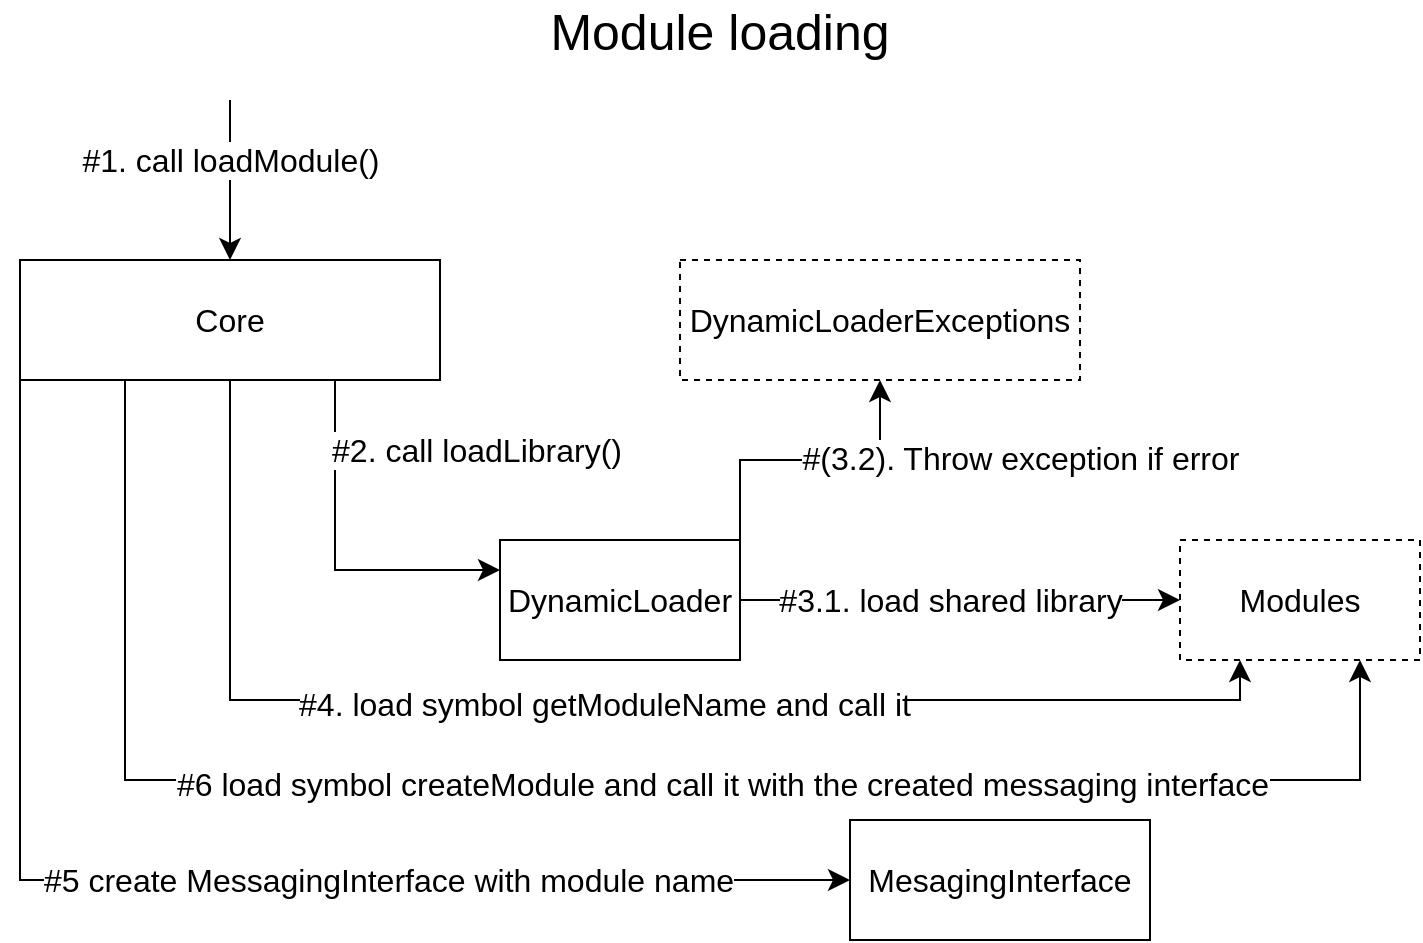 <mxfile version="21.2.8" type="device">
  <diagram name="Page-1" id="DAcCVkVSCarlToQI3W5U">
    <mxGraphModel dx="3612" dy="2487" grid="1" gridSize="10" guides="1" tooltips="1" connect="1" arrows="1" fold="1" page="1" pageScale="1" pageWidth="850" pageHeight="1100" math="0" shadow="0">
      <root>
        <mxCell id="0" />
        <mxCell id="1" parent="0" />
        <mxCell id="VCBpYkGPp8_udlW-rfxa-15" style="edgeStyle=orthogonalEdgeStyle;rounded=0;orthogonalLoop=1;jettySize=auto;html=1;exitX=0.5;exitY=1;exitDx=0;exitDy=0;entryX=0.25;entryY=1;entryDx=0;entryDy=0;fontSize=12;startSize=8;endSize=8;" edge="1" parent="1" source="VCBpYkGPp8_udlW-rfxa-1" target="VCBpYkGPp8_udlW-rfxa-5">
          <mxGeometry relative="1" as="geometry" />
        </mxCell>
        <mxCell id="VCBpYkGPp8_udlW-rfxa-16" value="#4. load symbol getModuleName and call it" style="edgeLabel;html=1;align=center;verticalAlign=middle;resizable=0;points=[];fontSize=16;" vertex="1" connectable="0" parent="VCBpYkGPp8_udlW-rfxa-15">
          <mxGeometry x="-0.244" y="-2" relative="1" as="geometry">
            <mxPoint x="88" as="offset" />
          </mxGeometry>
        </mxCell>
        <mxCell id="VCBpYkGPp8_udlW-rfxa-17" style="edgeStyle=orthogonalEdgeStyle;rounded=0;orthogonalLoop=1;jettySize=auto;html=1;exitX=0;exitY=1;exitDx=0;exitDy=0;entryX=0;entryY=0.5;entryDx=0;entryDy=0;fontSize=12;startSize=8;endSize=8;" edge="1" parent="1" source="VCBpYkGPp8_udlW-rfxa-1" target="VCBpYkGPp8_udlW-rfxa-4">
          <mxGeometry relative="1" as="geometry" />
        </mxCell>
        <mxCell id="VCBpYkGPp8_udlW-rfxa-19" value="#5 create MessagingInterface with module name" style="edgeLabel;html=1;align=center;verticalAlign=middle;resizable=0;points=[];fontSize=16;" vertex="1" connectable="0" parent="VCBpYkGPp8_udlW-rfxa-17">
          <mxGeometry x="-0.125" y="4" relative="1" as="geometry">
            <mxPoint x="143" y="4" as="offset" />
          </mxGeometry>
        </mxCell>
        <mxCell id="VCBpYkGPp8_udlW-rfxa-18" style="edgeStyle=orthogonalEdgeStyle;rounded=0;orthogonalLoop=1;jettySize=auto;html=1;exitX=0.25;exitY=1;exitDx=0;exitDy=0;entryX=0.75;entryY=1;entryDx=0;entryDy=0;fontSize=12;startSize=8;endSize=8;" edge="1" parent="1" source="VCBpYkGPp8_udlW-rfxa-1" target="VCBpYkGPp8_udlW-rfxa-5">
          <mxGeometry relative="1" as="geometry">
            <Array as="points">
              <mxPoint x="-1147" y="-490" />
              <mxPoint x="-530" y="-490" />
            </Array>
          </mxGeometry>
        </mxCell>
        <mxCell id="VCBpYkGPp8_udlW-rfxa-20" value="#6 load symbol createModule and call it with the created messaging interface" style="edgeLabel;html=1;align=center;verticalAlign=middle;resizable=0;points=[];fontSize=16;" vertex="1" connectable="0" parent="VCBpYkGPp8_udlW-rfxa-18">
          <mxGeometry x="-0.32" y="-2" relative="1" as="geometry">
            <mxPoint x="200" as="offset" />
          </mxGeometry>
        </mxCell>
        <mxCell id="VCBpYkGPp8_udlW-rfxa-1" value="Core" style="rounded=0;whiteSpace=wrap;html=1;fontSize=16;" vertex="1" parent="1">
          <mxGeometry x="-1200" y="-750" width="210" height="60" as="geometry" />
        </mxCell>
        <mxCell id="VCBpYkGPp8_udlW-rfxa-13" style="edgeStyle=orthogonalEdgeStyle;rounded=0;orthogonalLoop=1;jettySize=auto;html=1;exitX=1;exitY=0;exitDx=0;exitDy=0;entryX=0.5;entryY=1;entryDx=0;entryDy=0;fontSize=12;startSize=8;endSize=8;" edge="1" parent="1" source="VCBpYkGPp8_udlW-rfxa-2" target="VCBpYkGPp8_udlW-rfxa-3">
          <mxGeometry relative="1" as="geometry" />
        </mxCell>
        <mxCell id="VCBpYkGPp8_udlW-rfxa-14" value="#(3.2). Throw exception if error" style="edgeLabel;html=1;align=center;verticalAlign=middle;resizable=0;points=[];fontSize=16;" vertex="1" connectable="0" parent="VCBpYkGPp8_udlW-rfxa-13">
          <mxGeometry x="0.24" y="1" relative="1" as="geometry">
            <mxPoint x="87" as="offset" />
          </mxGeometry>
        </mxCell>
        <mxCell id="VCBpYkGPp8_udlW-rfxa-2" value="DynamicLoader" style="rounded=0;whiteSpace=wrap;html=1;fontSize=16;" vertex="1" parent="1">
          <mxGeometry x="-960" y="-610" width="120" height="60" as="geometry" />
        </mxCell>
        <mxCell id="VCBpYkGPp8_udlW-rfxa-3" value="DynamicLoaderExceptions" style="rounded=0;whiteSpace=wrap;html=1;fontSize=16;dashed=1;" vertex="1" parent="1">
          <mxGeometry x="-870" y="-750" width="200" height="60" as="geometry" />
        </mxCell>
        <mxCell id="VCBpYkGPp8_udlW-rfxa-4" value="MesagingInterface" style="rounded=0;whiteSpace=wrap;html=1;fontSize=16;" vertex="1" parent="1">
          <mxGeometry x="-785" y="-470" width="150" height="60" as="geometry" />
        </mxCell>
        <mxCell id="VCBpYkGPp8_udlW-rfxa-5" value="Modules" style="rounded=0;whiteSpace=wrap;html=1;fontSize=16;dashed=1;" vertex="1" parent="1">
          <mxGeometry x="-620" y="-610" width="120" height="60" as="geometry" />
        </mxCell>
        <mxCell id="VCBpYkGPp8_udlW-rfxa-6" value="&lt;font style=&quot;font-size: 25px;&quot;&gt;Module loading&lt;/font&gt;" style="text;html=1;strokeColor=none;fillColor=none;align=center;verticalAlign=middle;whiteSpace=wrap;rounded=0;fontSize=16;" vertex="1" parent="1">
          <mxGeometry x="-985" y="-880" width="270" height="30" as="geometry" />
        </mxCell>
        <mxCell id="VCBpYkGPp8_udlW-rfxa-7" value="" style="endArrow=classic;html=1;rounded=0;fontSize=12;startSize=8;endSize=8;curved=1;entryX=0.5;entryY=0;entryDx=0;entryDy=0;" edge="1" parent="1" target="VCBpYkGPp8_udlW-rfxa-1">
          <mxGeometry width="50" height="50" relative="1" as="geometry">
            <mxPoint x="-1095" y="-830" as="sourcePoint" />
            <mxPoint x="-875" y="-520" as="targetPoint" />
          </mxGeometry>
        </mxCell>
        <mxCell id="VCBpYkGPp8_udlW-rfxa-8" value="#1. call loadModule()" style="edgeLabel;html=1;align=center;verticalAlign=middle;resizable=0;points=[];fontSize=16;" vertex="1" connectable="0" parent="VCBpYkGPp8_udlW-rfxa-7">
          <mxGeometry x="-0.489" y="1" relative="1" as="geometry">
            <mxPoint x="-1" y="9" as="offset" />
          </mxGeometry>
        </mxCell>
        <mxCell id="VCBpYkGPp8_udlW-rfxa-9" value="" style="endArrow=classic;html=1;rounded=0;fontSize=12;startSize=8;endSize=8;exitX=0.75;exitY=1;exitDx=0;exitDy=0;entryX=0;entryY=0.25;entryDx=0;entryDy=0;edgeStyle=orthogonalEdgeStyle;" edge="1" parent="1" source="VCBpYkGPp8_udlW-rfxa-1" target="VCBpYkGPp8_udlW-rfxa-2">
          <mxGeometry width="50" height="50" relative="1" as="geometry">
            <mxPoint x="-910" y="-500" as="sourcePoint" />
            <mxPoint x="-860" y="-550" as="targetPoint" />
          </mxGeometry>
        </mxCell>
        <mxCell id="VCBpYkGPp8_udlW-rfxa-10" value="#2. call loadLibrary()" style="edgeLabel;html=1;align=center;verticalAlign=middle;resizable=0;points=[];fontSize=16;" vertex="1" connectable="0" parent="VCBpYkGPp8_udlW-rfxa-9">
          <mxGeometry x="-0.6" y="-2" relative="1" as="geometry">
            <mxPoint x="72" y="-1" as="offset" />
          </mxGeometry>
        </mxCell>
        <mxCell id="VCBpYkGPp8_udlW-rfxa-11" value="" style="endArrow=classic;html=1;rounded=0;fontSize=12;startSize=8;endSize=8;curved=1;entryX=0;entryY=0.5;entryDx=0;entryDy=0;exitX=1;exitY=0.5;exitDx=0;exitDy=0;" edge="1" parent="1" source="VCBpYkGPp8_udlW-rfxa-2" target="VCBpYkGPp8_udlW-rfxa-5">
          <mxGeometry width="50" height="50" relative="1" as="geometry">
            <mxPoint x="-910" y="-500" as="sourcePoint" />
            <mxPoint x="-860" y="-550" as="targetPoint" />
          </mxGeometry>
        </mxCell>
        <mxCell id="VCBpYkGPp8_udlW-rfxa-12" value="#3.1. load shared library" style="edgeLabel;html=1;align=center;verticalAlign=middle;resizable=0;points=[];fontSize=16;" vertex="1" connectable="0" parent="VCBpYkGPp8_udlW-rfxa-11">
          <mxGeometry x="-0.52" relative="1" as="geometry">
            <mxPoint x="52" as="offset" />
          </mxGeometry>
        </mxCell>
      </root>
    </mxGraphModel>
  </diagram>
</mxfile>
